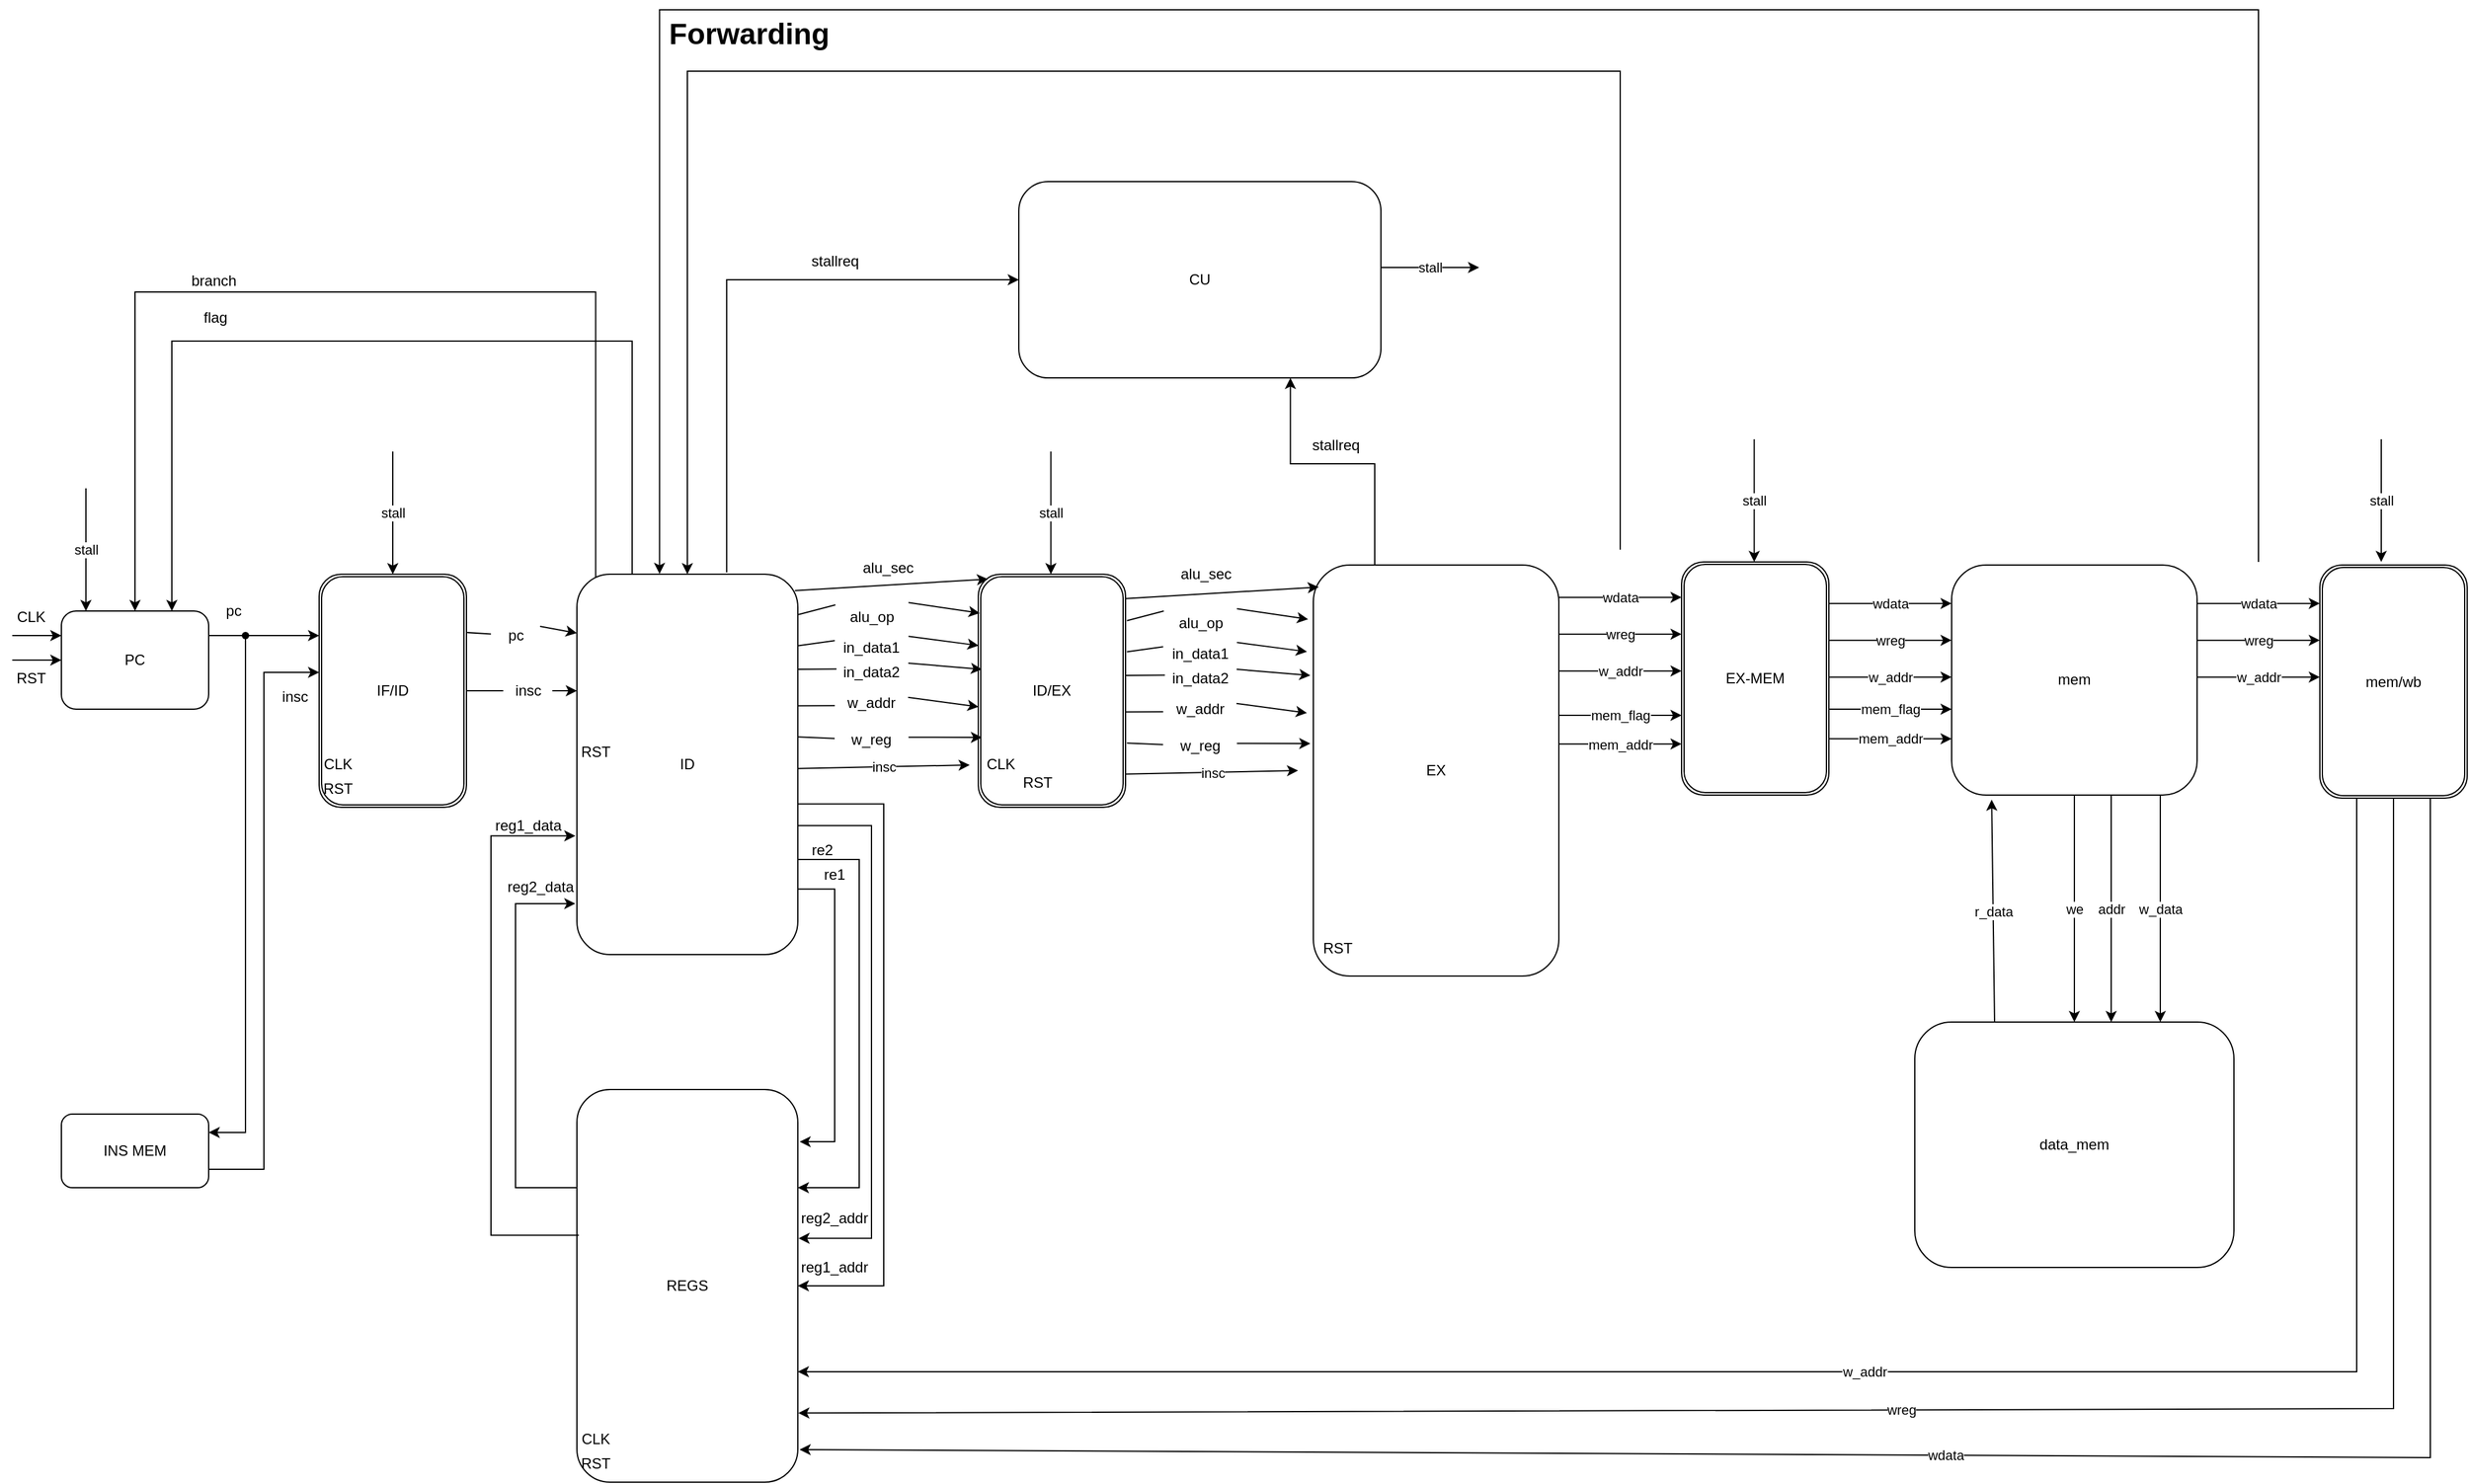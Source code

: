 <mxfile version="12.2.4" pages="1"><diagram id="C5RBs43oDa-KdzZeNtuy" name="Page-1"><mxGraphModel dx="1115" dy="1861" grid="1" gridSize="10" guides="1" tooltips="1" connect="1" arrows="1" fold="1" page="1" pageScale="1" pageWidth="827" pageHeight="1169" math="0" shadow="0"><root><mxCell id="WIyWlLk6GJQsqaUBKTNV-0"/><mxCell id="WIyWlLk6GJQsqaUBKTNV-1" parent="WIyWlLk6GJQsqaUBKTNV-0"/><mxCell id="r2cbGJjb7EbOXzfayIUO-0" value="PC" style="rounded=1;whiteSpace=wrap;html=1;" parent="WIyWlLk6GJQsqaUBKTNV-1" vertex="1"><mxGeometry x="80" y="50" width="120" height="80" as="geometry"/></mxCell><mxCell id="r2cbGJjb7EbOXzfayIUO-1" value="INS MEM" style="rounded=1;whiteSpace=wrap;html=1;" parent="WIyWlLk6GJQsqaUBKTNV-1" vertex="1"><mxGeometry x="80" y="460" width="120" height="60" as="geometry"/></mxCell><mxCell id="r2cbGJjb7EbOXzfayIUO-6" value="" style="endArrow=classic;html=1;rounded=0;entryX=0;entryY=0.25;entryDx=0;entryDy=0;" parent="WIyWlLk6GJQsqaUBKTNV-1" target="r2cbGJjb7EbOXzfayIUO-0" edge="1"><mxGeometry width="50" height="50" relative="1" as="geometry"><mxPoint x="40" y="70" as="sourcePoint"/><mxPoint x="440" y="290" as="targetPoint"/></mxGeometry></mxCell><mxCell id="r2cbGJjb7EbOXzfayIUO-7" value="CLK" style="text;html=1;align=center;verticalAlign=middle;resizable=0;points=[];autosize=1;strokeColor=none;fillColor=none;" parent="WIyWlLk6GJQsqaUBKTNV-1" vertex="1"><mxGeometry x="30" y="40" width="50" height="30" as="geometry"/></mxCell><mxCell id="r2cbGJjb7EbOXzfayIUO-8" value="" style="endArrow=classic;html=1;rounded=0;entryX=0;entryY=0.5;entryDx=0;entryDy=0;" parent="WIyWlLk6GJQsqaUBKTNV-1" target="r2cbGJjb7EbOXzfayIUO-0" edge="1"><mxGeometry width="50" height="50" relative="1" as="geometry"><mxPoint x="40" y="90" as="sourcePoint"/><mxPoint x="440" y="290" as="targetPoint"/></mxGeometry></mxCell><mxCell id="r2cbGJjb7EbOXzfayIUO-9" value="RST" style="text;html=1;align=center;verticalAlign=middle;resizable=0;points=[];autosize=1;strokeColor=none;fillColor=none;" parent="WIyWlLk6GJQsqaUBKTNV-1" vertex="1"><mxGeometry x="30" y="90" width="50" height="30" as="geometry"/></mxCell><mxCell id="r2cbGJjb7EbOXzfayIUO-11" value="" style="endArrow=classic;html=1;rounded=0;exitDx=0;exitDy=0;startArrow=none;" parent="WIyWlLk6GJQsqaUBKTNV-1" source="r2cbGJjb7EbOXzfayIUO-30" edge="1"><mxGeometry width="50" height="50" relative="1" as="geometry"><mxPoint x="230" y="78" as="sourcePoint"/><mxPoint x="290" y="70" as="targetPoint"/></mxGeometry></mxCell><mxCell id="r2cbGJjb7EbOXzfayIUO-12" value="" style="endArrow=classic;html=1;rounded=0;entryX=1;entryY=0.25;entryDx=0;entryDy=0;fillColor=#191919;" parent="WIyWlLk6GJQsqaUBKTNV-1" target="r2cbGJjb7EbOXzfayIUO-1" edge="1"><mxGeometry width="50" height="50" relative="1" as="geometry"><mxPoint x="230" y="70" as="sourcePoint"/><mxPoint x="230" y="470" as="targetPoint"/><Array as="points"><mxPoint x="230" y="475"/></Array></mxGeometry></mxCell><mxCell id="r2cbGJjb7EbOXzfayIUO-13" value="REGS" style="rounded=1;whiteSpace=wrap;html=1;" parent="WIyWlLk6GJQsqaUBKTNV-1" vertex="1"><mxGeometry x="500" y="440" width="180" height="320" as="geometry"/></mxCell><mxCell id="r2cbGJjb7EbOXzfayIUO-14" value="" style="edgeStyle=elbowEdgeStyle;elbow=horizontal;endArrow=classic;html=1;rounded=0;exitX=1;exitY=0.75;exitDx=0;exitDy=0;" parent="WIyWlLk6GJQsqaUBKTNV-1" source="r2cbGJjb7EbOXzfayIUO-1" edge="1"><mxGeometry width="50" height="50" relative="1" as="geometry"><mxPoint x="390" y="340" as="sourcePoint"/><mxPoint x="290" y="100" as="targetPoint"/></mxGeometry></mxCell><mxCell id="r2cbGJjb7EbOXzfayIUO-15" value="IF/ID" style="shape=ext;double=1;rounded=1;whiteSpace=wrap;html=1;" parent="WIyWlLk6GJQsqaUBKTNV-1" vertex="1"><mxGeometry x="290" y="20" width="120" height="190" as="geometry"/></mxCell><mxCell id="r2cbGJjb7EbOXzfayIUO-16" value="pc" style="text;html=1;align=center;verticalAlign=middle;resizable=0;points=[];autosize=1;strokeColor=none;fillColor=none;" parent="WIyWlLk6GJQsqaUBKTNV-1" vertex="1"><mxGeometry x="200" y="35" width="40" height="30" as="geometry"/></mxCell><mxCell id="r2cbGJjb7EbOXzfayIUO-17" value="insc" style="text;html=1;align=center;verticalAlign=middle;resizable=0;points=[];autosize=1;strokeColor=none;fillColor=none;" parent="WIyWlLk6GJQsqaUBKTNV-1" vertex="1"><mxGeometry x="250" y="105" width="40" height="30" as="geometry"/></mxCell><mxCell id="r2cbGJjb7EbOXzfayIUO-18" value="" style="endArrow=classic;html=1;rounded=0;exitX=1;exitY=0.25;exitDx=0;exitDy=0;startArrow=none;" parent="WIyWlLk6GJQsqaUBKTNV-1" source="r2cbGJjb7EbOXzfayIUO-19" edge="1"><mxGeometry width="50" height="50" relative="1" as="geometry"><mxPoint x="390" y="240" as="sourcePoint"/><mxPoint x="500" y="68" as="targetPoint"/></mxGeometry></mxCell><mxCell id="r2cbGJjb7EbOXzfayIUO-20" value="" style="endArrow=classic;html=1;rounded=0;exitX=1;exitY=0.5;exitDx=0;exitDy=0;startArrow=none;" parent="WIyWlLk6GJQsqaUBKTNV-1" source="r2cbGJjb7EbOXzfayIUO-22" edge="1"><mxGeometry width="50" height="50" relative="1" as="geometry"><mxPoint x="390" y="240" as="sourcePoint"/><mxPoint x="500" y="115" as="targetPoint"/></mxGeometry></mxCell><mxCell id="r2cbGJjb7EbOXzfayIUO-21" value="ID" style="rounded=1;whiteSpace=wrap;html=1;" parent="WIyWlLk6GJQsqaUBKTNV-1" vertex="1"><mxGeometry x="500" y="20" width="180" height="310" as="geometry"/></mxCell><mxCell id="r2cbGJjb7EbOXzfayIUO-23" value="CLK" style="text;html=1;align=center;verticalAlign=middle;resizable=0;points=[];autosize=1;strokeColor=none;fillColor=none;" parent="WIyWlLk6GJQsqaUBKTNV-1" vertex="1"><mxGeometry x="280" y="160" width="50" height="30" as="geometry"/></mxCell><mxCell id="r2cbGJjb7EbOXzfayIUO-24" value="RST" style="text;html=1;align=center;verticalAlign=middle;resizable=0;points=[];autosize=1;strokeColor=none;fillColor=none;" parent="WIyWlLk6GJQsqaUBKTNV-1" vertex="1"><mxGeometry x="280" y="180" width="50" height="30" as="geometry"/></mxCell><mxCell id="r2cbGJjb7EbOXzfayIUO-25" value="RST" style="text;html=1;align=center;verticalAlign=middle;resizable=0;points=[];autosize=1;strokeColor=none;fillColor=none;" parent="WIyWlLk6GJQsqaUBKTNV-1" vertex="1"><mxGeometry x="490" y="150" width="50" height="30" as="geometry"/></mxCell><mxCell id="r2cbGJjb7EbOXzfayIUO-26" value="ID/EX" style="shape=ext;double=1;rounded=1;whiteSpace=wrap;html=1;" parent="WIyWlLk6GJQsqaUBKTNV-1" vertex="1"><mxGeometry x="827" y="20" width="120" height="190" as="geometry"/></mxCell><mxCell id="r2cbGJjb7EbOXzfayIUO-28" value="CLK" style="text;html=1;align=center;verticalAlign=middle;resizable=0;points=[];autosize=1;strokeColor=none;fillColor=none;" parent="WIyWlLk6GJQsqaUBKTNV-1" vertex="1"><mxGeometry x="820" y="160" width="50" height="30" as="geometry"/></mxCell><mxCell id="r2cbGJjb7EbOXzfayIUO-29" value="RST" style="text;html=1;align=center;verticalAlign=middle;resizable=0;points=[];autosize=1;strokeColor=none;fillColor=none;" parent="WIyWlLk6GJQsqaUBKTNV-1" vertex="1"><mxGeometry x="850" y="175" width="50" height="30" as="geometry"/></mxCell><mxCell id="r2cbGJjb7EbOXzfayIUO-30" value="" style="shape=waypoint;sketch=0;size=6;pointerEvents=1;points=[];fillColor=none;resizable=0;rotatable=0;perimeter=centerPerimeter;snapToPoint=1;" parent="WIyWlLk6GJQsqaUBKTNV-1" vertex="1"><mxGeometry x="210" y="50" width="40" height="40" as="geometry"/></mxCell><mxCell id="r2cbGJjb7EbOXzfayIUO-31" value="" style="endArrow=none;html=1;rounded=0;exitX=1;exitY=0.25;exitDx=0;exitDy=0;" parent="WIyWlLk6GJQsqaUBKTNV-1" source="r2cbGJjb7EbOXzfayIUO-0" target="r2cbGJjb7EbOXzfayIUO-30" edge="1"><mxGeometry width="50" height="50" relative="1" as="geometry"><mxPoint x="200" y="70" as="sourcePoint"/><mxPoint x="290" y="70" as="targetPoint"/></mxGeometry></mxCell><mxCell id="r2cbGJjb7EbOXzfayIUO-32" value="" style="edgeStyle=elbowEdgeStyle;elbow=vertical;endArrow=classic;html=1;rounded=0;fillColor=#191919;exitX=0;exitY=0.25;exitDx=0;exitDy=0;entryX=-0.007;entryY=0.866;entryDx=0;entryDy=0;entryPerimeter=0;" parent="WIyWlLk6GJQsqaUBKTNV-1" source="r2cbGJjb7EbOXzfayIUO-13" target="r2cbGJjb7EbOXzfayIUO-21" edge="1"><mxGeometry width="50" height="50" relative="1" as="geometry"><mxPoint x="770" y="330" as="sourcePoint"/><mxPoint x="820" y="280" as="targetPoint"/><Array as="points"><mxPoint x="450" y="390"/></Array></mxGeometry></mxCell><mxCell id="r2cbGJjb7EbOXzfayIUO-33" value="" style="edgeStyle=elbowEdgeStyle;elbow=vertical;endArrow=classic;html=1;rounded=0;fillColor=#191919;exitX=0.009;exitY=0.371;exitDx=0;exitDy=0;entryX=-0.007;entryY=0.688;entryDx=0;entryDy=0;entryPerimeter=0;exitPerimeter=0;" parent="WIyWlLk6GJQsqaUBKTNV-1" source="r2cbGJjb7EbOXzfayIUO-13" target="r2cbGJjb7EbOXzfayIUO-21" edge="1"><mxGeometry width="50" height="50" relative="1" as="geometry"><mxPoint x="510" y="507.5" as="sourcePoint"/><mxPoint x="508.74" y="194.54" as="targetPoint"/><Array as="points"><mxPoint x="430" y="370"/></Array></mxGeometry></mxCell><mxCell id="r2cbGJjb7EbOXzfayIUO-34" value="reg1_data" style="text;html=1;align=center;verticalAlign=middle;resizable=0;points=[];autosize=1;strokeColor=none;fillColor=none;" parent="WIyWlLk6GJQsqaUBKTNV-1" vertex="1"><mxGeometry x="420" y="210" width="80" height="30" as="geometry"/></mxCell><mxCell id="r2cbGJjb7EbOXzfayIUO-35" value="reg2_data" style="text;html=1;align=center;verticalAlign=middle;resizable=0;points=[];autosize=1;strokeColor=none;fillColor=none;" parent="WIyWlLk6GJQsqaUBKTNV-1" vertex="1"><mxGeometry x="430" y="260" width="80" height="30" as="geometry"/></mxCell><mxCell id="r2cbGJjb7EbOXzfayIUO-36" value="" style="edgeStyle=elbowEdgeStyle;elbow=vertical;endArrow=classic;html=1;rounded=0;fillColor=#191919;entryX=1;entryY=0.5;entryDx=0;entryDy=0;exitX=0.997;exitY=0.604;exitDx=0;exitDy=0;exitPerimeter=0;" parent="WIyWlLk6GJQsqaUBKTNV-1" source="r2cbGJjb7EbOXzfayIUO-21" target="r2cbGJjb7EbOXzfayIUO-13" edge="1"><mxGeometry width="50" height="50" relative="1" as="geometry"><mxPoint x="770" y="330" as="sourcePoint"/><mxPoint x="820" y="280" as="targetPoint"/><Array as="points"><mxPoint x="750" y="381"/></Array></mxGeometry></mxCell><mxCell id="r2cbGJjb7EbOXzfayIUO-37" value="" style="edgeStyle=elbowEdgeStyle;elbow=vertical;endArrow=classic;html=1;rounded=0;fillColor=#191919;exitX=0.997;exitY=0.661;exitDx=0;exitDy=0;exitPerimeter=0;entryX=1.003;entryY=0.379;entryDx=0;entryDy=0;entryPerimeter=0;" parent="WIyWlLk6GJQsqaUBKTNV-1" source="r2cbGJjb7EbOXzfayIUO-21" target="r2cbGJjb7EbOXzfayIUO-13" edge="1"><mxGeometry width="50" height="50" relative="1" as="geometry"><mxPoint x="770" y="330" as="sourcePoint"/><mxPoint x="820" y="280" as="targetPoint"/><Array as="points"><mxPoint x="740" y="330"/><mxPoint x="730" y="376"/></Array></mxGeometry></mxCell><mxCell id="r2cbGJjb7EbOXzfayIUO-38" value="" style="edgeStyle=elbowEdgeStyle;elbow=vertical;endArrow=classic;html=1;rounded=0;fillColor=#191919;exitX=1;exitY=0.75;exitDx=0;exitDy=0;entryX=1;entryY=0.25;entryDx=0;entryDy=0;" parent="WIyWlLk6GJQsqaUBKTNV-1" source="r2cbGJjb7EbOXzfayIUO-21" target="r2cbGJjb7EbOXzfayIUO-13" edge="1"><mxGeometry width="50" height="50" relative="1" as="geometry"><mxPoint x="770" y="330" as="sourcePoint"/><mxPoint x="820" y="280" as="targetPoint"/><Array as="points"><mxPoint x="730" y="340"/><mxPoint x="710" y="376"/></Array></mxGeometry></mxCell><mxCell id="r2cbGJjb7EbOXzfayIUO-39" value="" style="edgeStyle=elbowEdgeStyle;elbow=vertical;endArrow=classic;html=1;rounded=0;fillColor=#191919;exitX=1.003;exitY=0.828;exitDx=0;exitDy=0;exitPerimeter=0;entryX=1.008;entryY=0.133;entryDx=0;entryDy=0;entryPerimeter=0;" parent="WIyWlLk6GJQsqaUBKTNV-1" source="r2cbGJjb7EbOXzfayIUO-21" target="r2cbGJjb7EbOXzfayIUO-13" edge="1"><mxGeometry width="50" height="50" relative="1" as="geometry"><mxPoint x="700" y="590" as="sourcePoint"/><mxPoint x="750" y="540" as="targetPoint"/><Array as="points"><mxPoint x="710" y="310"/><mxPoint x="700" y="340"/><mxPoint x="690" y="380"/></Array></mxGeometry></mxCell><mxCell id="r2cbGJjb7EbOXzfayIUO-40" value="re1" style="text;html=1;strokeColor=none;fillColor=none;align=center;verticalAlign=middle;whiteSpace=wrap;rounded=0;" parent="WIyWlLk6GJQsqaUBKTNV-1" vertex="1"><mxGeometry x="680" y="250" width="60" height="30" as="geometry"/></mxCell><mxCell id="r2cbGJjb7EbOXzfayIUO-41" value="re2" style="text;html=1;strokeColor=none;fillColor=none;align=center;verticalAlign=middle;whiteSpace=wrap;rounded=0;" parent="WIyWlLk6GJQsqaUBKTNV-1" vertex="1"><mxGeometry x="670" y="230" width="60" height="30" as="geometry"/></mxCell><mxCell id="r2cbGJjb7EbOXzfayIUO-44" value="reg2_addr" style="text;html=1;strokeColor=none;fillColor=none;align=center;verticalAlign=middle;whiteSpace=wrap;rounded=0;" parent="WIyWlLk6GJQsqaUBKTNV-1" vertex="1"><mxGeometry x="680" y="530" width="60" height="30" as="geometry"/></mxCell><mxCell id="r2cbGJjb7EbOXzfayIUO-45" value="reg1_addr&lt;br&gt;" style="text;html=1;strokeColor=none;fillColor=none;align=center;verticalAlign=middle;whiteSpace=wrap;rounded=0;" parent="WIyWlLk6GJQsqaUBKTNV-1" vertex="1"><mxGeometry x="680" y="570" width="60" height="30" as="geometry"/></mxCell><mxCell id="r2cbGJjb7EbOXzfayIUO-48" value="" style="endArrow=classic;html=1;rounded=0;fillColor=#191919;exitX=1.003;exitY=0.106;exitDx=0;exitDy=0;exitPerimeter=0;entryX=0.01;entryY=0.167;entryDx=0;entryDy=0;entryPerimeter=0;startArrow=none;" parent="WIyWlLk6GJQsqaUBKTNV-1" source="r2cbGJjb7EbOXzfayIUO-53" target="r2cbGJjb7EbOXzfayIUO-26" edge="1"><mxGeometry width="50" height="50" relative="1" as="geometry"><mxPoint x="770" y="200" as="sourcePoint"/><mxPoint x="820" y="150" as="targetPoint"/></mxGeometry></mxCell><mxCell id="r2cbGJjb7EbOXzfayIUO-49" value="" style="endArrow=classic;html=1;rounded=0;fillColor=#191919;exitX=1.003;exitY=0.188;exitDx=0;exitDy=0;exitPerimeter=0;entryX=0.002;entryY=0.306;entryDx=0;entryDy=0;entryPerimeter=0;startArrow=none;" parent="WIyWlLk6GJQsqaUBKTNV-1" source="r2cbGJjb7EbOXzfayIUO-54" target="r2cbGJjb7EbOXzfayIUO-26" edge="1"><mxGeometry width="50" height="50" relative="1" as="geometry"><mxPoint x="770" y="200" as="sourcePoint"/><mxPoint x="820" y="150" as="targetPoint"/></mxGeometry></mxCell><mxCell id="r2cbGJjb7EbOXzfayIUO-50" value="" style="endArrow=classic;html=1;rounded=0;fillColor=#191919;exitX=1;exitY=0.25;exitDx=0;exitDy=0;entryX=0.025;entryY=0.408;entryDx=0;entryDy=0;entryPerimeter=0;startArrow=none;" parent="WIyWlLk6GJQsqaUBKTNV-1" source="r2cbGJjb7EbOXzfayIUO-56" target="r2cbGJjb7EbOXzfayIUO-26" edge="1"><mxGeometry width="50" height="50" relative="1" as="geometry"><mxPoint x="770" y="200" as="sourcePoint"/><mxPoint x="820" y="150" as="targetPoint"/></mxGeometry></mxCell><mxCell id="r2cbGJjb7EbOXzfayIUO-51" value="" style="endArrow=classic;html=1;rounded=0;fillColor=#191919;exitX=0.997;exitY=0.346;exitDx=0;exitDy=0;exitPerimeter=0;entryX=0.002;entryY=0.569;entryDx=0;entryDy=0;entryPerimeter=0;startArrow=none;" parent="WIyWlLk6GJQsqaUBKTNV-1" source="r2cbGJjb7EbOXzfayIUO-55" target="r2cbGJjb7EbOXzfayIUO-26" edge="1"><mxGeometry width="50" height="50" relative="1" as="geometry"><mxPoint x="770" y="200" as="sourcePoint"/><mxPoint x="820" y="150" as="targetPoint"/></mxGeometry></mxCell><mxCell id="r2cbGJjb7EbOXzfayIUO-52" value="" style="endArrow=classic;html=1;rounded=0;fillColor=#191919;exitX=1.003;exitY=0.428;exitDx=0;exitDy=0;exitPerimeter=0;startArrow=none;" parent="WIyWlLk6GJQsqaUBKTNV-1" source="r2cbGJjb7EbOXzfayIUO-59" edge="1"><mxGeometry width="50" height="50" relative="1" as="geometry"><mxPoint x="770" y="200" as="sourcePoint"/><mxPoint x="830" y="153" as="targetPoint"/></mxGeometry></mxCell><mxCell id="r2cbGJjb7EbOXzfayIUO-59" value="w_reg" style="text;html=1;strokeColor=none;fillColor=none;align=center;verticalAlign=middle;whiteSpace=wrap;rounded=0;" parent="WIyWlLk6GJQsqaUBKTNV-1" vertex="1"><mxGeometry x="710" y="140" width="60" height="30" as="geometry"/></mxCell><mxCell id="r2cbGJjb7EbOXzfayIUO-60" value="" style="endArrow=none;html=1;rounded=0;fillColor=#191919;exitX=1.003;exitY=0.428;exitDx=0;exitDy=0;exitPerimeter=0;" parent="WIyWlLk6GJQsqaUBKTNV-1" source="r2cbGJjb7EbOXzfayIUO-21" target="r2cbGJjb7EbOXzfayIUO-59" edge="1"><mxGeometry width="50" height="50" relative="1" as="geometry"><mxPoint x="680.54" y="152.68" as="sourcePoint"/><mxPoint x="830" y="153" as="targetPoint"/></mxGeometry></mxCell><mxCell id="r2cbGJjb7EbOXzfayIUO-55" value="w_addr" style="text;html=1;strokeColor=none;fillColor=none;align=center;verticalAlign=middle;whiteSpace=wrap;rounded=0;" parent="WIyWlLk6GJQsqaUBKTNV-1" vertex="1"><mxGeometry x="710" y="110" width="60" height="30" as="geometry"/></mxCell><mxCell id="r2cbGJjb7EbOXzfayIUO-61" value="" style="endArrow=none;html=1;rounded=0;fillColor=#191919;exitX=0.997;exitY=0.346;exitDx=0;exitDy=0;exitPerimeter=0;entryX=0.002;entryY=0.569;entryDx=0;entryDy=0;entryPerimeter=0;" parent="WIyWlLk6GJQsqaUBKTNV-1" source="r2cbGJjb7EbOXzfayIUO-21" target="r2cbGJjb7EbOXzfayIUO-55" edge="1"><mxGeometry width="50" height="50" relative="1" as="geometry"><mxPoint x="679.46" y="127.26" as="sourcePoint"/><mxPoint x="827.24" y="128.11" as="targetPoint"/></mxGeometry></mxCell><mxCell id="r2cbGJjb7EbOXzfayIUO-56" value="in_data2" style="text;html=1;strokeColor=none;fillColor=none;align=center;verticalAlign=middle;whiteSpace=wrap;rounded=0;" parent="WIyWlLk6GJQsqaUBKTNV-1" vertex="1"><mxGeometry x="710" y="85" width="60" height="30" as="geometry"/></mxCell><mxCell id="r2cbGJjb7EbOXzfayIUO-62" value="" style="endArrow=none;html=1;rounded=0;fillColor=#191919;exitX=1;exitY=0.25;exitDx=0;exitDy=0;entryX=0.025;entryY=0.408;entryDx=0;entryDy=0;entryPerimeter=0;" parent="WIyWlLk6GJQsqaUBKTNV-1" source="r2cbGJjb7EbOXzfayIUO-21" target="r2cbGJjb7EbOXzfayIUO-56" edge="1"><mxGeometry width="50" height="50" relative="1" as="geometry"><mxPoint x="680" y="97.5" as="sourcePoint"/><mxPoint x="830" y="97.52" as="targetPoint"/></mxGeometry></mxCell><mxCell id="r2cbGJjb7EbOXzfayIUO-54" value="in_data1" style="text;html=1;strokeColor=none;fillColor=none;align=center;verticalAlign=middle;whiteSpace=wrap;rounded=0;" parent="WIyWlLk6GJQsqaUBKTNV-1" vertex="1"><mxGeometry x="710" y="65" width="60" height="30" as="geometry"/></mxCell><mxCell id="r2cbGJjb7EbOXzfayIUO-63" value="" style="endArrow=none;html=1;rounded=0;fillColor=#191919;exitX=1.003;exitY=0.188;exitDx=0;exitDy=0;exitPerimeter=0;entryX=0.002;entryY=0.306;entryDx=0;entryDy=0;entryPerimeter=0;" parent="WIyWlLk6GJQsqaUBKTNV-1" source="r2cbGJjb7EbOXzfayIUO-21" target="r2cbGJjb7EbOXzfayIUO-54" edge="1"><mxGeometry width="50" height="50" relative="1" as="geometry"><mxPoint x="680.54" y="78.28" as="sourcePoint"/><mxPoint x="827.24" y="78.14" as="targetPoint"/></mxGeometry></mxCell><mxCell id="r2cbGJjb7EbOXzfayIUO-53" value="alu_op" style="text;html=1;align=center;verticalAlign=middle;resizable=0;points=[];autosize=1;strokeColor=none;fillColor=none;" parent="WIyWlLk6GJQsqaUBKTNV-1" vertex="1"><mxGeometry x="710" y="40" width="60" height="30" as="geometry"/></mxCell><mxCell id="r2cbGJjb7EbOXzfayIUO-64" value="" style="endArrow=none;html=1;rounded=0;fillColor=#191919;exitX=1.003;exitY=0.106;exitDx=0;exitDy=0;exitPerimeter=0;entryX=0.01;entryY=0.167;entryDx=0;entryDy=0;entryPerimeter=0;" parent="WIyWlLk6GJQsqaUBKTNV-1" source="r2cbGJjb7EbOXzfayIUO-21" target="r2cbGJjb7EbOXzfayIUO-53" edge="1"><mxGeometry width="50" height="50" relative="1" as="geometry"><mxPoint x="680.54" y="52.86" as="sourcePoint"/><mxPoint x="828.2" y="51.73" as="targetPoint"/></mxGeometry></mxCell><mxCell id="r2cbGJjb7EbOXzfayIUO-22" value="insc" style="text;html=1;align=center;verticalAlign=middle;resizable=0;points=[];autosize=1;strokeColor=none;fillColor=none;" parent="WIyWlLk6GJQsqaUBKTNV-1" vertex="1"><mxGeometry x="440" y="100" width="40" height="30" as="geometry"/></mxCell><mxCell id="r2cbGJjb7EbOXzfayIUO-65" value="" style="endArrow=none;html=1;rounded=0;exitX=1;exitY=0.5;exitDx=0;exitDy=0;" parent="WIyWlLk6GJQsqaUBKTNV-1" source="r2cbGJjb7EbOXzfayIUO-15" target="r2cbGJjb7EbOXzfayIUO-22" edge="1"><mxGeometry width="50" height="50" relative="1" as="geometry"><mxPoint x="410" y="115" as="sourcePoint"/><mxPoint x="500" y="115" as="targetPoint"/></mxGeometry></mxCell><mxCell id="r2cbGJjb7EbOXzfayIUO-19" value="pc" style="text;html=1;align=center;verticalAlign=middle;resizable=0;points=[];autosize=1;strokeColor=none;fillColor=none;" parent="WIyWlLk6GJQsqaUBKTNV-1" vertex="1"><mxGeometry x="430" y="55" width="40" height="30" as="geometry"/></mxCell><mxCell id="r2cbGJjb7EbOXzfayIUO-66" value="" style="endArrow=none;html=1;rounded=0;exitX=1;exitY=0.25;exitDx=0;exitDy=0;" parent="WIyWlLk6GJQsqaUBKTNV-1" source="r2cbGJjb7EbOXzfayIUO-15" target="r2cbGJjb7EbOXzfayIUO-19" edge="1"><mxGeometry width="50" height="50" relative="1" as="geometry"><mxPoint x="410" y="67.5" as="sourcePoint"/><mxPoint x="500" y="68" as="targetPoint"/></mxGeometry></mxCell><mxCell id="r2cbGJjb7EbOXzfayIUO-68" value="EX" style="rounded=1;whiteSpace=wrap;html=1;" parent="WIyWlLk6GJQsqaUBKTNV-1" vertex="1"><mxGeometry x="1100" y="12.5" width="200" height="335" as="geometry"/></mxCell><mxCell id="r2cbGJjb7EbOXzfayIUO-70" value="" style="endArrow=classic;html=1;rounded=0;fillColor=#191919;exitX=1.003;exitY=0.106;exitDx=0;exitDy=0;exitPerimeter=0;entryX=0.01;entryY=0.167;entryDx=0;entryDy=0;entryPerimeter=0;startArrow=none;" parent="WIyWlLk6GJQsqaUBKTNV-1" source="r2cbGJjb7EbOXzfayIUO-84" edge="1"><mxGeometry width="50" height="50" relative="1" as="geometry"><mxPoint x="1037.54" y="205" as="sourcePoint"/><mxPoint x="1095.74" y="56.73" as="targetPoint"/></mxGeometry></mxCell><mxCell id="r2cbGJjb7EbOXzfayIUO-71" value="" style="endArrow=classic;html=1;rounded=0;fillColor=#191919;exitX=1.003;exitY=0.188;exitDx=0;exitDy=0;exitPerimeter=0;entryX=0.002;entryY=0.306;entryDx=0;entryDy=0;entryPerimeter=0;startArrow=none;" parent="WIyWlLk6GJQsqaUBKTNV-1" source="r2cbGJjb7EbOXzfayIUO-82" edge="1"><mxGeometry width="50" height="50" relative="1" as="geometry"><mxPoint x="1037.54" y="205" as="sourcePoint"/><mxPoint x="1094.78" y="83.14" as="targetPoint"/></mxGeometry></mxCell><mxCell id="r2cbGJjb7EbOXzfayIUO-72" value="" style="endArrow=classic;html=1;rounded=0;fillColor=#191919;exitX=1;exitY=0.25;exitDx=0;exitDy=0;entryX=0.025;entryY=0.408;entryDx=0;entryDy=0;entryPerimeter=0;startArrow=none;" parent="WIyWlLk6GJQsqaUBKTNV-1" source="r2cbGJjb7EbOXzfayIUO-80" edge="1"><mxGeometry width="50" height="50" relative="1" as="geometry"><mxPoint x="1037.54" y="205" as="sourcePoint"/><mxPoint x="1097.54" y="102.52" as="targetPoint"/></mxGeometry></mxCell><mxCell id="r2cbGJjb7EbOXzfayIUO-73" value="" style="endArrow=classic;html=1;rounded=0;fillColor=#191919;exitX=0.997;exitY=0.346;exitDx=0;exitDy=0;exitPerimeter=0;entryX=0.002;entryY=0.569;entryDx=0;entryDy=0;entryPerimeter=0;startArrow=none;" parent="WIyWlLk6GJQsqaUBKTNV-1" source="r2cbGJjb7EbOXzfayIUO-78" edge="1"><mxGeometry width="50" height="50" relative="1" as="geometry"><mxPoint x="1037.54" y="205" as="sourcePoint"/><mxPoint x="1094.78" y="133.11" as="targetPoint"/></mxGeometry></mxCell><mxCell id="r2cbGJjb7EbOXzfayIUO-74" value="" style="endArrow=classic;html=1;rounded=0;fillColor=#191919;exitX=1.003;exitY=0.428;exitDx=0;exitDy=0;exitPerimeter=0;startArrow=none;" parent="WIyWlLk6GJQsqaUBKTNV-1" source="r2cbGJjb7EbOXzfayIUO-76" edge="1"><mxGeometry width="50" height="50" relative="1" as="geometry"><mxPoint x="1037.54" y="205" as="sourcePoint"/><mxPoint x="1097.54" y="158" as="targetPoint"/></mxGeometry></mxCell><mxCell id="r2cbGJjb7EbOXzfayIUO-76" value="w_reg" style="text;html=1;strokeColor=none;fillColor=none;align=center;verticalAlign=middle;whiteSpace=wrap;rounded=0;" parent="WIyWlLk6GJQsqaUBKTNV-1" vertex="1"><mxGeometry x="977.54" y="145" width="60" height="30" as="geometry"/></mxCell><mxCell id="r2cbGJjb7EbOXzfayIUO-77" value="" style="endArrow=none;html=1;rounded=0;fillColor=#191919;exitX=1.003;exitY=0.428;exitDx=0;exitDy=0;exitPerimeter=0;" parent="WIyWlLk6GJQsqaUBKTNV-1" target="r2cbGJjb7EbOXzfayIUO-76" edge="1"><mxGeometry width="50" height="50" relative="1" as="geometry"><mxPoint x="948.08" y="157.68" as="sourcePoint"/><mxPoint x="1097.54" y="158" as="targetPoint"/></mxGeometry></mxCell><mxCell id="r2cbGJjb7EbOXzfayIUO-78" value="w_addr" style="text;html=1;strokeColor=none;fillColor=none;align=center;verticalAlign=middle;whiteSpace=wrap;rounded=0;" parent="WIyWlLk6GJQsqaUBKTNV-1" vertex="1"><mxGeometry x="977.54" y="115" width="60" height="30" as="geometry"/></mxCell><mxCell id="r2cbGJjb7EbOXzfayIUO-79" value="" style="endArrow=none;html=1;rounded=0;fillColor=#191919;exitX=0.997;exitY=0.346;exitDx=0;exitDy=0;exitPerimeter=0;entryX=0.002;entryY=0.569;entryDx=0;entryDy=0;entryPerimeter=0;" parent="WIyWlLk6GJQsqaUBKTNV-1" target="r2cbGJjb7EbOXzfayIUO-78" edge="1"><mxGeometry width="50" height="50" relative="1" as="geometry"><mxPoint x="947" y="132.26" as="sourcePoint"/><mxPoint x="1094.78" y="133.11" as="targetPoint"/></mxGeometry></mxCell><mxCell id="r2cbGJjb7EbOXzfayIUO-80" value="in_data2" style="text;html=1;strokeColor=none;fillColor=none;align=center;verticalAlign=middle;whiteSpace=wrap;rounded=0;" parent="WIyWlLk6GJQsqaUBKTNV-1" vertex="1"><mxGeometry x="977.54" y="90" width="60" height="30" as="geometry"/></mxCell><mxCell id="r2cbGJjb7EbOXzfayIUO-81" value="" style="endArrow=none;html=1;rounded=0;fillColor=#191919;exitX=1;exitY=0.25;exitDx=0;exitDy=0;entryX=0.025;entryY=0.408;entryDx=0;entryDy=0;entryPerimeter=0;" parent="WIyWlLk6GJQsqaUBKTNV-1" target="r2cbGJjb7EbOXzfayIUO-80" edge="1"><mxGeometry width="50" height="50" relative="1" as="geometry"><mxPoint x="947.54" y="102.5" as="sourcePoint"/><mxPoint x="1097.54" y="102.52" as="targetPoint"/></mxGeometry></mxCell><mxCell id="r2cbGJjb7EbOXzfayIUO-82" value="in_data1" style="text;html=1;strokeColor=none;fillColor=none;align=center;verticalAlign=middle;whiteSpace=wrap;rounded=0;" parent="WIyWlLk6GJQsqaUBKTNV-1" vertex="1"><mxGeometry x="977.54" y="70" width="60" height="30" as="geometry"/></mxCell><mxCell id="r2cbGJjb7EbOXzfayIUO-83" value="" style="endArrow=none;html=1;rounded=0;fillColor=#191919;exitX=1.003;exitY=0.188;exitDx=0;exitDy=0;exitPerimeter=0;entryX=0.002;entryY=0.306;entryDx=0;entryDy=0;entryPerimeter=0;" parent="WIyWlLk6GJQsqaUBKTNV-1" target="r2cbGJjb7EbOXzfayIUO-82" edge="1"><mxGeometry width="50" height="50" relative="1" as="geometry"><mxPoint x="948.08" y="83.28" as="sourcePoint"/><mxPoint x="1094.78" y="83.14" as="targetPoint"/></mxGeometry></mxCell><mxCell id="r2cbGJjb7EbOXzfayIUO-84" value="alu_op" style="text;html=1;align=center;verticalAlign=middle;resizable=0;points=[];autosize=1;strokeColor=none;fillColor=none;" parent="WIyWlLk6GJQsqaUBKTNV-1" vertex="1"><mxGeometry x="977.54" y="45" width="60" height="30" as="geometry"/></mxCell><mxCell id="r2cbGJjb7EbOXzfayIUO-85" value="" style="endArrow=none;html=1;rounded=0;fillColor=#191919;exitX=1.003;exitY=0.106;exitDx=0;exitDy=0;exitPerimeter=0;entryX=0.01;entryY=0.167;entryDx=0;entryDy=0;entryPerimeter=0;" parent="WIyWlLk6GJQsqaUBKTNV-1" target="r2cbGJjb7EbOXzfayIUO-84" edge="1"><mxGeometry width="50" height="50" relative="1" as="geometry"><mxPoint x="948.08" y="57.86" as="sourcePoint"/><mxPoint x="1095.74" y="56.73" as="targetPoint"/></mxGeometry></mxCell><mxCell id="r2cbGJjb7EbOXzfayIUO-87" value="RST" style="text;html=1;strokeColor=none;fillColor=none;align=center;verticalAlign=middle;whiteSpace=wrap;rounded=0;" parent="WIyWlLk6GJQsqaUBKTNV-1" vertex="1"><mxGeometry x="1090" y="310" width="60" height="30" as="geometry"/></mxCell><mxCell id="r2cbGJjb7EbOXzfayIUO-92" value="" style="endArrow=classic;html=1;rounded=0;fillColor=#191919;" parent="WIyWlLk6GJQsqaUBKTNV-1" edge="1"><mxGeometry relative="1" as="geometry"><mxPoint x="1300" y="38.82" as="sourcePoint"/><mxPoint x="1400" y="38.82" as="targetPoint"/></mxGeometry></mxCell><mxCell id="r2cbGJjb7EbOXzfayIUO-93" value="wdata" style="edgeLabel;resizable=0;html=1;align=center;verticalAlign=middle;" parent="r2cbGJjb7EbOXzfayIUO-92" connectable="0" vertex="1"><mxGeometry relative="1" as="geometry"/></mxCell><mxCell id="r2cbGJjb7EbOXzfayIUO-94" value="" style="endArrow=classic;html=1;rounded=0;fillColor=#191919;" parent="WIyWlLk6GJQsqaUBKTNV-1" edge="1"><mxGeometry relative="1" as="geometry"><mxPoint x="1300" y="68.82" as="sourcePoint"/><mxPoint x="1400" y="68.82" as="targetPoint"/></mxGeometry></mxCell><mxCell id="r2cbGJjb7EbOXzfayIUO-95" value="wreg" style="edgeLabel;resizable=0;html=1;align=center;verticalAlign=middle;" parent="r2cbGJjb7EbOXzfayIUO-94" connectable="0" vertex="1"><mxGeometry relative="1" as="geometry"/></mxCell><mxCell id="r2cbGJjb7EbOXzfayIUO-96" value="" style="endArrow=classic;html=1;rounded=0;fillColor=#191919;" parent="WIyWlLk6GJQsqaUBKTNV-1" edge="1"><mxGeometry relative="1" as="geometry"><mxPoint x="1300" y="98.82" as="sourcePoint"/><mxPoint x="1400" y="98.82" as="targetPoint"/></mxGeometry></mxCell><mxCell id="r2cbGJjb7EbOXzfayIUO-97" value="w_addr" style="edgeLabel;resizable=0;html=1;align=center;verticalAlign=middle;" parent="r2cbGJjb7EbOXzfayIUO-96" connectable="0" vertex="1"><mxGeometry relative="1" as="geometry"/></mxCell><mxCell id="r2cbGJjb7EbOXzfayIUO-98" value="EX-MEM" style="shape=ext;double=1;rounded=1;whiteSpace=wrap;html=1;" parent="WIyWlLk6GJQsqaUBKTNV-1" vertex="1"><mxGeometry x="1400" y="10" width="120" height="190" as="geometry"/></mxCell><mxCell id="r2cbGJjb7EbOXzfayIUO-102" value="" style="endArrow=classic;html=1;rounded=0;fillColor=#191919;" parent="WIyWlLk6GJQsqaUBKTNV-1" edge="1"><mxGeometry relative="1" as="geometry"><mxPoint x="1520" y="43.82" as="sourcePoint"/><mxPoint x="1620" y="43.82" as="targetPoint"/></mxGeometry></mxCell><mxCell id="r2cbGJjb7EbOXzfayIUO-103" value="wdata" style="edgeLabel;resizable=0;html=1;align=center;verticalAlign=middle;" parent="r2cbGJjb7EbOXzfayIUO-102" connectable="0" vertex="1"><mxGeometry relative="1" as="geometry"/></mxCell><mxCell id="r2cbGJjb7EbOXzfayIUO-104" value="" style="endArrow=classic;html=1;rounded=0;fillColor=#191919;" parent="WIyWlLk6GJQsqaUBKTNV-1" edge="1"><mxGeometry relative="1" as="geometry"><mxPoint x="1520" y="73.82" as="sourcePoint"/><mxPoint x="1620" y="73.82" as="targetPoint"/></mxGeometry></mxCell><mxCell id="r2cbGJjb7EbOXzfayIUO-105" value="wreg" style="edgeLabel;resizable=0;html=1;align=center;verticalAlign=middle;" parent="r2cbGJjb7EbOXzfayIUO-104" connectable="0" vertex="1"><mxGeometry relative="1" as="geometry"/></mxCell><mxCell id="r2cbGJjb7EbOXzfayIUO-106" value="" style="endArrow=classic;html=1;rounded=0;fillColor=#191919;" parent="WIyWlLk6GJQsqaUBKTNV-1" edge="1"><mxGeometry relative="1" as="geometry"><mxPoint x="1520" y="103.82" as="sourcePoint"/><mxPoint x="1620" y="103.82" as="targetPoint"/></mxGeometry></mxCell><mxCell id="r2cbGJjb7EbOXzfayIUO-107" value="w_addr" style="edgeLabel;resizable=0;html=1;align=center;verticalAlign=middle;" parent="r2cbGJjb7EbOXzfayIUO-106" connectable="0" vertex="1"><mxGeometry relative="1" as="geometry"/></mxCell><mxCell id="r2cbGJjb7EbOXzfayIUO-108" value="mem" style="rounded=1;whiteSpace=wrap;html=1;" parent="WIyWlLk6GJQsqaUBKTNV-1" vertex="1"><mxGeometry x="1620" y="12.5" width="200" height="187.5" as="geometry"/></mxCell><mxCell id="r2cbGJjb7EbOXzfayIUO-109" value="mem/wb" style="shape=ext;double=1;rounded=1;whiteSpace=wrap;html=1;" parent="WIyWlLk6GJQsqaUBKTNV-1" vertex="1"><mxGeometry x="1920" y="12.5" width="120" height="190" as="geometry"/></mxCell><mxCell id="r2cbGJjb7EbOXzfayIUO-110" value="" style="endArrow=classic;html=1;rounded=0;fillColor=#191919;" parent="WIyWlLk6GJQsqaUBKTNV-1" edge="1"><mxGeometry relative="1" as="geometry"><mxPoint x="1820" y="43.82" as="sourcePoint"/><mxPoint x="1920" y="43.82" as="targetPoint"/></mxGeometry></mxCell><mxCell id="r2cbGJjb7EbOXzfayIUO-111" value="wdata" style="edgeLabel;resizable=0;html=1;align=center;verticalAlign=middle;" parent="r2cbGJjb7EbOXzfayIUO-110" connectable="0" vertex="1"><mxGeometry relative="1" as="geometry"/></mxCell><mxCell id="r2cbGJjb7EbOXzfayIUO-112" value="" style="endArrow=classic;html=1;rounded=0;fillColor=#191919;" parent="WIyWlLk6GJQsqaUBKTNV-1" edge="1"><mxGeometry relative="1" as="geometry"><mxPoint x="1820" y="73.82" as="sourcePoint"/><mxPoint x="1920" y="73.82" as="targetPoint"/></mxGeometry></mxCell><mxCell id="r2cbGJjb7EbOXzfayIUO-113" value="wreg" style="edgeLabel;resizable=0;html=1;align=center;verticalAlign=middle;" parent="r2cbGJjb7EbOXzfayIUO-112" connectable="0" vertex="1"><mxGeometry relative="1" as="geometry"/></mxCell><mxCell id="r2cbGJjb7EbOXzfayIUO-114" value="" style="endArrow=classic;html=1;rounded=0;fillColor=#191919;" parent="WIyWlLk6GJQsqaUBKTNV-1" edge="1"><mxGeometry relative="1" as="geometry"><mxPoint x="1820" y="103.82" as="sourcePoint"/><mxPoint x="1920" y="103.82" as="targetPoint"/></mxGeometry></mxCell><mxCell id="r2cbGJjb7EbOXzfayIUO-115" value="w_addr" style="edgeLabel;resizable=0;html=1;align=center;verticalAlign=middle;" parent="r2cbGJjb7EbOXzfayIUO-114" connectable="0" vertex="1"><mxGeometry relative="1" as="geometry"/></mxCell><mxCell id="r2cbGJjb7EbOXzfayIUO-116" value="CLK" style="text;html=1;align=center;verticalAlign=middle;resizable=0;points=[];autosize=1;strokeColor=none;fillColor=none;" parent="WIyWlLk6GJQsqaUBKTNV-1" vertex="1"><mxGeometry x="490" y="710" width="50" height="30" as="geometry"/></mxCell><mxCell id="r2cbGJjb7EbOXzfayIUO-117" value="RST" style="text;html=1;align=center;verticalAlign=middle;resizable=0;points=[];autosize=1;strokeColor=none;fillColor=none;" parent="WIyWlLk6GJQsqaUBKTNV-1" vertex="1"><mxGeometry x="490" y="730" width="50" height="30" as="geometry"/></mxCell><mxCell id="r2cbGJjb7EbOXzfayIUO-118" value="" style="endArrow=classic;html=1;rounded=0;fillColor=#191919;exitX=0.75;exitY=1;exitDx=0;exitDy=0;entryX=1.008;entryY=0.917;entryDx=0;entryDy=0;entryPerimeter=0;" parent="WIyWlLk6GJQsqaUBKTNV-1" source="r2cbGJjb7EbOXzfayIUO-109" target="r2cbGJjb7EbOXzfayIUO-13" edge="1"><mxGeometry relative="1" as="geometry"><mxPoint x="1920" y="490.0" as="sourcePoint"/><mxPoint x="2020" y="490.0" as="targetPoint"/><Array as="points"><mxPoint x="2010" y="740"/></Array></mxGeometry></mxCell><mxCell id="r2cbGJjb7EbOXzfayIUO-119" value="wdata" style="edgeLabel;resizable=0;html=1;align=center;verticalAlign=middle;" parent="r2cbGJjb7EbOXzfayIUO-118" connectable="0" vertex="1"><mxGeometry relative="1" as="geometry"/></mxCell><mxCell id="r2cbGJjb7EbOXzfayIUO-120" value="" style="endArrow=classic;html=1;rounded=0;fillColor=#191919;exitX=0.5;exitY=1;exitDx=0;exitDy=0;entryX=1.002;entryY=0.824;entryDx=0;entryDy=0;entryPerimeter=0;" parent="WIyWlLk6GJQsqaUBKTNV-1" source="r2cbGJjb7EbOXzfayIUO-109" target="r2cbGJjb7EbOXzfayIUO-13" edge="1"><mxGeometry relative="1" as="geometry"><mxPoint x="1920" y="520.0" as="sourcePoint"/><mxPoint x="2020" y="520.0" as="targetPoint"/><Array as="points"><mxPoint x="1980" y="700"/></Array></mxGeometry></mxCell><mxCell id="r2cbGJjb7EbOXzfayIUO-121" value="wreg" style="edgeLabel;resizable=0;html=1;align=center;verticalAlign=middle;" parent="r2cbGJjb7EbOXzfayIUO-120" connectable="0" vertex="1"><mxGeometry relative="1" as="geometry"/></mxCell><mxCell id="r2cbGJjb7EbOXzfayIUO-122" value="" style="endArrow=classic;html=1;rounded=0;fillColor=#191919;exitX=0.25;exitY=1;exitDx=0;exitDy=0;" parent="WIyWlLk6GJQsqaUBKTNV-1" source="r2cbGJjb7EbOXzfayIUO-109" edge="1"><mxGeometry relative="1" as="geometry"><mxPoint x="1920" y="550.0" as="sourcePoint"/><mxPoint x="680" y="670" as="targetPoint"/><Array as="points"><mxPoint x="1950" y="670"/></Array></mxGeometry></mxCell><mxCell id="r2cbGJjb7EbOXzfayIUO-123" value="w_addr" style="edgeLabel;resizable=0;html=1;align=center;verticalAlign=middle;" parent="r2cbGJjb7EbOXzfayIUO-122" connectable="0" vertex="1"><mxGeometry relative="1" as="geometry"/></mxCell><mxCell id="r2cbGJjb7EbOXzfayIUO-124" value="" style="edgeStyle=elbowEdgeStyle;elbow=vertical;endArrow=classic;html=1;rounded=0;fillColor=#191919;entryX=0.5;entryY=0;entryDx=0;entryDy=0;" parent="WIyWlLk6GJQsqaUBKTNV-1" target="r2cbGJjb7EbOXzfayIUO-21" edge="1"><mxGeometry width="50" height="50" relative="1" as="geometry"><mxPoint x="1350" as="sourcePoint"/><mxPoint x="580" y="-150" as="targetPoint"/><Array as="points"><mxPoint x="1010" y="-390"/><mxPoint x="950" y="-100"/></Array></mxGeometry></mxCell><mxCell id="r2cbGJjb7EbOXzfayIUO-125" value="" style="edgeStyle=elbowEdgeStyle;elbow=vertical;endArrow=classic;html=1;rounded=0;fillColor=#191919;entryX=0.374;entryY=-0.001;entryDx=0;entryDy=0;entryPerimeter=0;" parent="WIyWlLk6GJQsqaUBKTNV-1" target="r2cbGJjb7EbOXzfayIUO-21" edge="1"><mxGeometry width="50" height="50" relative="1" as="geometry"><mxPoint x="1870" y="10" as="sourcePoint"/><mxPoint x="1130" y="200" as="targetPoint"/><Array as="points"><mxPoint x="570" y="-440"/><mxPoint x="590" y="-470"/><mxPoint x="1230" y="-460"/></Array></mxGeometry></mxCell><mxCell id="r2cbGJjb7EbOXzfayIUO-126" value="Forwarding" style="text;strokeColor=none;fillColor=none;html=1;fontSize=24;fontStyle=1;verticalAlign=middle;align=center;" parent="WIyWlLk6GJQsqaUBKTNV-1" vertex="1"><mxGeometry x="590" y="-440" width="100" height="40" as="geometry"/></mxCell><mxCell id="r2cbGJjb7EbOXzfayIUO-128" value="CU" style="rounded=1;whiteSpace=wrap;html=1;" parent="WIyWlLk6GJQsqaUBKTNV-1" vertex="1"><mxGeometry x="860.04" y="-300" width="295" height="160" as="geometry"/></mxCell><mxCell id="r2cbGJjb7EbOXzfayIUO-130" value="" style="edgeStyle=elbowEdgeStyle;elbow=vertical;endArrow=classic;html=1;rounded=0;fillColor=#191919;exitX=0.678;exitY=-0.005;exitDx=0;exitDy=0;exitPerimeter=0;entryX=0;entryY=0.5;entryDx=0;entryDy=0;" parent="WIyWlLk6GJQsqaUBKTNV-1" source="r2cbGJjb7EbOXzfayIUO-21" target="r2cbGJjb7EbOXzfayIUO-128" edge="1"><mxGeometry width="50" height="50" relative="1" as="geometry"><mxPoint x="750" y="-150" as="sourcePoint"/><mxPoint x="800" y="-200" as="targetPoint"/><Array as="points"><mxPoint x="750" y="-220"/></Array></mxGeometry></mxCell><mxCell id="r2cbGJjb7EbOXzfayIUO-131" value="stallreq" style="text;html=1;align=center;verticalAlign=middle;resizable=0;points=[];autosize=1;strokeColor=none;fillColor=none;" parent="WIyWlLk6GJQsqaUBKTNV-1" vertex="1"><mxGeometry x="680" y="-250" width="60" height="30" as="geometry"/></mxCell><mxCell id="r2cbGJjb7EbOXzfayIUO-133" value="" style="edgeStyle=elbowEdgeStyle;elbow=vertical;endArrow=classic;html=1;rounded=0;fillColor=#191919;exitX=0.25;exitY=0;exitDx=0;exitDy=0;entryX=0.75;entryY=1;entryDx=0;entryDy=0;" parent="WIyWlLk6GJQsqaUBKTNV-1" source="r2cbGJjb7EbOXzfayIUO-68" target="r2cbGJjb7EbOXzfayIUO-128" edge="1"><mxGeometry width="50" height="50" relative="1" as="geometry"><mxPoint x="1050" y="-10" as="sourcePoint"/><mxPoint x="1100" y="-60" as="targetPoint"/><Array as="points"><mxPoint x="1150" y="-70"/></Array></mxGeometry></mxCell><mxCell id="r2cbGJjb7EbOXzfayIUO-134" value="stallreq" style="text;html=1;align=center;verticalAlign=middle;resizable=0;points=[];autosize=1;strokeColor=none;fillColor=none;" parent="WIyWlLk6GJQsqaUBKTNV-1" vertex="1"><mxGeometry x="1087.54" y="-100" width="60" height="30" as="geometry"/></mxCell><mxCell id="r2cbGJjb7EbOXzfayIUO-137" value="" style="endArrow=classic;html=1;rounded=0;fillColor=#191919;entryX=0.5;entryY=0;entryDx=0;entryDy=0;" parent="WIyWlLk6GJQsqaUBKTNV-1" target="r2cbGJjb7EbOXzfayIUO-15" edge="1"><mxGeometry relative="1" as="geometry"><mxPoint x="350" y="-80" as="sourcePoint"/><mxPoint x="390" y="-60" as="targetPoint"/></mxGeometry></mxCell><mxCell id="r2cbGJjb7EbOXzfayIUO-138" value="stall" style="edgeLabel;resizable=0;html=1;align=center;verticalAlign=middle;" parent="r2cbGJjb7EbOXzfayIUO-137" connectable="0" vertex="1"><mxGeometry relative="1" as="geometry"/></mxCell><mxCell id="r2cbGJjb7EbOXzfayIUO-139" value="" style="endArrow=classic;html=1;rounded=0;fillColor=#191919;entryX=0.5;entryY=0;entryDx=0;entryDy=0;" parent="WIyWlLk6GJQsqaUBKTNV-1" edge="1"><mxGeometry relative="1" as="geometry"><mxPoint x="886.17" y="-80" as="sourcePoint"/><mxPoint x="886.17" y="20" as="targetPoint"/></mxGeometry></mxCell><mxCell id="r2cbGJjb7EbOXzfayIUO-140" value="stall" style="edgeLabel;resizable=0;html=1;align=center;verticalAlign=middle;" parent="r2cbGJjb7EbOXzfayIUO-139" connectable="0" vertex="1"><mxGeometry relative="1" as="geometry"/></mxCell><mxCell id="r2cbGJjb7EbOXzfayIUO-141" value="" style="endArrow=classic;html=1;rounded=0;fillColor=#191919;entryX=0.5;entryY=0;entryDx=0;entryDy=0;" parent="WIyWlLk6GJQsqaUBKTNV-1" edge="1"><mxGeometry relative="1" as="geometry"><mxPoint x="1459.17" y="-90" as="sourcePoint"/><mxPoint x="1459.17" y="10" as="targetPoint"/></mxGeometry></mxCell><mxCell id="r2cbGJjb7EbOXzfayIUO-142" value="stall" style="edgeLabel;resizable=0;html=1;align=center;verticalAlign=middle;" parent="r2cbGJjb7EbOXzfayIUO-141" connectable="0" vertex="1"><mxGeometry relative="1" as="geometry"/></mxCell><mxCell id="r2cbGJjb7EbOXzfayIUO-143" value="" style="endArrow=classic;html=1;rounded=0;fillColor=#191919;entryX=0.5;entryY=0;entryDx=0;entryDy=0;" parent="WIyWlLk6GJQsqaUBKTNV-1" edge="1"><mxGeometry relative="1" as="geometry"><mxPoint x="100" y="-50" as="sourcePoint"/><mxPoint x="100" y="50" as="targetPoint"/></mxGeometry></mxCell><mxCell id="r2cbGJjb7EbOXzfayIUO-144" value="stall" style="edgeLabel;resizable=0;html=1;align=center;verticalAlign=middle;" parent="r2cbGJjb7EbOXzfayIUO-143" connectable="0" vertex="1"><mxGeometry relative="1" as="geometry"/></mxCell><mxCell id="r2cbGJjb7EbOXzfayIUO-145" value="" style="endArrow=classic;html=1;rounded=0;fillColor=#191919;entryX=0.5;entryY=0;entryDx=0;entryDy=0;" parent="WIyWlLk6GJQsqaUBKTNV-1" edge="1"><mxGeometry relative="1" as="geometry"><mxPoint x="1970" y="-90" as="sourcePoint"/><mxPoint x="1970" y="10" as="targetPoint"/></mxGeometry></mxCell><mxCell id="r2cbGJjb7EbOXzfayIUO-146" value="stall" style="edgeLabel;resizable=0;html=1;align=center;verticalAlign=middle;" parent="r2cbGJjb7EbOXzfayIUO-145" connectable="0" vertex="1"><mxGeometry relative="1" as="geometry"/></mxCell><mxCell id="r2cbGJjb7EbOXzfayIUO-147" value="" style="endArrow=classic;html=1;rounded=0;fillColor=#191919;" parent="WIyWlLk6GJQsqaUBKTNV-1" edge="1"><mxGeometry relative="1" as="geometry"><mxPoint x="1155.04" y="-230" as="sourcePoint"/><mxPoint x="1235.04" y="-230" as="targetPoint"/></mxGeometry></mxCell><mxCell id="r2cbGJjb7EbOXzfayIUO-148" value="stall" style="edgeLabel;resizable=0;html=1;align=center;verticalAlign=middle;" parent="r2cbGJjb7EbOXzfayIUO-147" connectable="0" vertex="1"><mxGeometry relative="1" as="geometry"/></mxCell><mxCell id="r2cbGJjb7EbOXzfayIUO-150" value="" style="edgeStyle=elbowEdgeStyle;elbow=vertical;endArrow=classic;html=1;rounded=0;fillColor=#191919;exitX=0.25;exitY=0;exitDx=0;exitDy=0;entryX=0.75;entryY=0;entryDx=0;entryDy=0;" parent="WIyWlLk6GJQsqaUBKTNV-1" source="r2cbGJjb7EbOXzfayIUO-21" target="r2cbGJjb7EbOXzfayIUO-0" edge="1"><mxGeometry width="50" height="50" relative="1" as="geometry"><mxPoint x="180" y="40" as="sourcePoint"/><mxPoint x="340" y="-200" as="targetPoint"/><Array as="points"><mxPoint x="370" y="-170"/></Array></mxGeometry></mxCell><mxCell id="r2cbGJjb7EbOXzfayIUO-151" value="" style="edgeStyle=elbowEdgeStyle;elbow=vertical;endArrow=classic;html=1;rounded=0;fillColor=#191919;entryX=0.5;entryY=0;entryDx=0;entryDy=0;exitX=0.085;exitY=0.008;exitDx=0;exitDy=0;exitPerimeter=0;" parent="WIyWlLk6GJQsqaUBKTNV-1" source="r2cbGJjb7EbOXzfayIUO-21" target="r2cbGJjb7EbOXzfayIUO-0" edge="1"><mxGeometry width="50" height="50" relative="1" as="geometry"><mxPoint x="260" y="-220" as="sourcePoint"/><mxPoint x="310" y="-270" as="targetPoint"/><Array as="points"><mxPoint x="350" y="-210"/></Array></mxGeometry></mxCell><mxCell id="r2cbGJjb7EbOXzfayIUO-152" value="branch" style="text;strokeColor=none;fillColor=none;align=left;verticalAlign=middle;spacingLeft=4;spacingRight=4;overflow=hidden;points=[[0,0.5],[1,0.5]];portConstraint=eastwest;rotatable=0;" parent="WIyWlLk6GJQsqaUBKTNV-1" vertex="1"><mxGeometry x="180" y="-235" width="80" height="30" as="geometry"/></mxCell><mxCell id="r2cbGJjb7EbOXzfayIUO-153" value="flag" style="text;strokeColor=none;fillColor=none;align=left;verticalAlign=middle;spacingLeft=4;spacingRight=4;overflow=hidden;points=[[0,0.5],[1,0.5]];portConstraint=eastwest;rotatable=0;" parent="WIyWlLk6GJQsqaUBKTNV-1" vertex="1"><mxGeometry x="190" y="-205" width="80" height="30" as="geometry"/></mxCell><mxCell id="r2cbGJjb7EbOXzfayIUO-154" value="data_mem" style="rounded=1;whiteSpace=wrap;html=1;" parent="WIyWlLk6GJQsqaUBKTNV-1" vertex="1"><mxGeometry x="1590" y="385" width="260" height="200" as="geometry"/></mxCell><mxCell id="r2cbGJjb7EbOXzfayIUO-155" value="" style="endArrow=classic;html=1;rounded=0;fillColor=#191919;" parent="WIyWlLk6GJQsqaUBKTNV-1" target="r2cbGJjb7EbOXzfayIUO-28" edge="1"><mxGeometry relative="1" as="geometry"><mxPoint x="680" y="178.33" as="sourcePoint"/><mxPoint x="790" y="178" as="targetPoint"/></mxGeometry></mxCell><mxCell id="r2cbGJjb7EbOXzfayIUO-156" value="insc" style="edgeLabel;resizable=0;html=1;align=center;verticalAlign=middle;" parent="r2cbGJjb7EbOXzfayIUO-155" connectable="0" vertex="1"><mxGeometry relative="1" as="geometry"/></mxCell><mxCell id="r2cbGJjb7EbOXzfayIUO-158" value="" style="endArrow=classic;html=1;rounded=0;fillColor=#191919;" parent="WIyWlLk6GJQsqaUBKTNV-1" edge="1"><mxGeometry relative="1" as="geometry"><mxPoint x="947.54" y="182.83" as="sourcePoint"/><mxPoint x="1087.54" y="180.005" as="targetPoint"/></mxGeometry></mxCell><mxCell id="r2cbGJjb7EbOXzfayIUO-159" value="insc" style="edgeLabel;resizable=0;html=1;align=center;verticalAlign=middle;" parent="r2cbGJjb7EbOXzfayIUO-158" connectable="0" vertex="1"><mxGeometry relative="1" as="geometry"/></mxCell><mxCell id="r2cbGJjb7EbOXzfayIUO-163" value="mem_flag" style="endArrow=classic;html=1;rounded=0;fillColor=#191919;" parent="WIyWlLk6GJQsqaUBKTNV-1" edge="1"><mxGeometry relative="1" as="geometry"><mxPoint x="1300" y="135" as="sourcePoint"/><mxPoint x="1400" y="135" as="targetPoint"/></mxGeometry></mxCell><mxCell id="r2cbGJjb7EbOXzfayIUO-165" value="mem_flag" style="endArrow=classic;html=1;rounded=0;fillColor=#191919;" parent="WIyWlLk6GJQsqaUBKTNV-1" edge="1"><mxGeometry relative="1" as="geometry"><mxPoint x="1520" y="130" as="sourcePoint"/><mxPoint x="1620" y="130" as="targetPoint"/></mxGeometry></mxCell><mxCell id="r2cbGJjb7EbOXzfayIUO-166" value="" style="endArrow=classic;html=1;rounded=0;fillColor=#191919;" parent="WIyWlLk6GJQsqaUBKTNV-1" edge="1"><mxGeometry relative="1" as="geometry"><mxPoint x="1300" y="158.33" as="sourcePoint"/><mxPoint x="1400" y="158.33" as="targetPoint"/></mxGeometry></mxCell><mxCell id="r2cbGJjb7EbOXzfayIUO-167" value="mem_addr" style="edgeLabel;resizable=0;html=1;align=center;verticalAlign=middle;" parent="r2cbGJjb7EbOXzfayIUO-166" connectable="0" vertex="1"><mxGeometry relative="1" as="geometry"/></mxCell><mxCell id="r2cbGJjb7EbOXzfayIUO-168" value="mem_addr" style="endArrow=classic;html=1;rounded=0;fillColor=#191919;" parent="WIyWlLk6GJQsqaUBKTNV-1" edge="1"><mxGeometry relative="1" as="geometry"><mxPoint x="1520" y="154.17" as="sourcePoint"/><mxPoint x="1620" y="154.17" as="targetPoint"/></mxGeometry></mxCell><mxCell id="r2cbGJjb7EbOXzfayIUO-169" value="" style="endArrow=classic;html=1;rounded=0;fillColor=#191919;exitX=0.5;exitY=1;exitDx=0;exitDy=0;entryX=0.5;entryY=0;entryDx=0;entryDy=0;" parent="WIyWlLk6GJQsqaUBKTNV-1" source="r2cbGJjb7EbOXzfayIUO-108" target="r2cbGJjb7EbOXzfayIUO-154" edge="1"><mxGeometry relative="1" as="geometry"><mxPoint x="1450" y="300" as="sourcePoint"/><mxPoint x="1550" y="300" as="targetPoint"/><Array as="points"/></mxGeometry></mxCell><mxCell id="r2cbGJjb7EbOXzfayIUO-170" value="we" style="edgeLabel;resizable=0;html=1;align=center;verticalAlign=middle;" parent="r2cbGJjb7EbOXzfayIUO-169" connectable="0" vertex="1"><mxGeometry relative="1" as="geometry"/></mxCell><mxCell id="r2cbGJjb7EbOXzfayIUO-171" value="" style="endArrow=classic;html=1;rounded=0;fillColor=#191919;exitX=0.5;exitY=1;exitDx=0;exitDy=0;entryX=0.5;entryY=0;entryDx=0;entryDy=0;" parent="WIyWlLk6GJQsqaUBKTNV-1" edge="1"><mxGeometry relative="1" as="geometry"><mxPoint x="1750" y="200" as="sourcePoint"/><mxPoint x="1750" y="385" as="targetPoint"/><Array as="points"/></mxGeometry></mxCell><mxCell id="r2cbGJjb7EbOXzfayIUO-172" value="addr" style="edgeLabel;resizable=0;html=1;align=center;verticalAlign=middle;" parent="r2cbGJjb7EbOXzfayIUO-171" connectable="0" vertex="1"><mxGeometry relative="1" as="geometry"/></mxCell><mxCell id="r2cbGJjb7EbOXzfayIUO-174" value="" style="endArrow=classic;html=1;rounded=0;fillColor=#191919;exitX=0.5;exitY=1;exitDx=0;exitDy=0;entryX=0.5;entryY=0;entryDx=0;entryDy=0;" parent="WIyWlLk6GJQsqaUBKTNV-1" edge="1"><mxGeometry relative="1" as="geometry"><mxPoint x="1790" y="200" as="sourcePoint"/><mxPoint x="1790" y="385" as="targetPoint"/><Array as="points"/></mxGeometry></mxCell><mxCell id="r2cbGJjb7EbOXzfayIUO-175" value="w_data" style="edgeLabel;resizable=0;html=1;align=center;verticalAlign=middle;" parent="r2cbGJjb7EbOXzfayIUO-174" connectable="0" vertex="1"><mxGeometry relative="1" as="geometry"/></mxCell><mxCell id="r2cbGJjb7EbOXzfayIUO-178" value="r_data" style="endArrow=classic;html=1;rounded=0;fillColor=#191919;exitX=0.25;exitY=0;exitDx=0;exitDy=0;entryX=0.163;entryY=1.02;entryDx=0;entryDy=0;entryPerimeter=0;" parent="WIyWlLk6GJQsqaUBKTNV-1" source="r2cbGJjb7EbOXzfayIUO-154" target="r2cbGJjb7EbOXzfayIUO-108" edge="1"><mxGeometry relative="1" as="geometry"><mxPoint x="1590" y="205" as="sourcePoint"/><mxPoint x="1590" y="390" as="targetPoint"/><Array as="points"/></mxGeometry></mxCell><mxCell id="3" value="" style="endArrow=classic;html=1;exitX=0.987;exitY=0.043;exitDx=0;exitDy=0;exitPerimeter=0;entryX=0.066;entryY=0.021;entryDx=0;entryDy=0;entryPerimeter=0;" edge="1" parent="WIyWlLk6GJQsqaUBKTNV-1" source="r2cbGJjb7EbOXzfayIUO-21" target="r2cbGJjb7EbOXzfayIUO-26"><mxGeometry width="50" height="50" relative="1" as="geometry"><mxPoint x="860" y="380" as="sourcePoint"/><mxPoint x="810" y="330" as="targetPoint"/></mxGeometry></mxCell><mxCell id="4" value="alu_sec" style="text;html=1;resizable=0;points=[];autosize=1;align=left;verticalAlign=top;spacingTop=-4;" vertex="1" parent="WIyWlLk6GJQsqaUBKTNV-1"><mxGeometry x="731" y="5" width="60" height="20" as="geometry"/></mxCell><mxCell id="5" value="alu_sec" style="text;html=1;resizable=0;points=[];autosize=1;align=left;verticalAlign=top;spacingTop=-4;" vertex="1" parent="WIyWlLk6GJQsqaUBKTNV-1"><mxGeometry x="990" y="10" width="60" height="20" as="geometry"/></mxCell><mxCell id="6" value="" style="endArrow=classic;html=1;exitX=0.987;exitY=0.043;exitDx=0;exitDy=0;exitPerimeter=0;entryX=0.066;entryY=0.021;entryDx=0;entryDy=0;entryPerimeter=0;" edge="1" parent="WIyWlLk6GJQsqaUBKTNV-1"><mxGeometry width="50" height="50" relative="1" as="geometry"><mxPoint x="947.16" y="39.83" as="sourcePoint"/><mxPoint x="1104.42" y="30.49" as="targetPoint"/></mxGeometry></mxCell></root></mxGraphModel></diagram></mxfile>